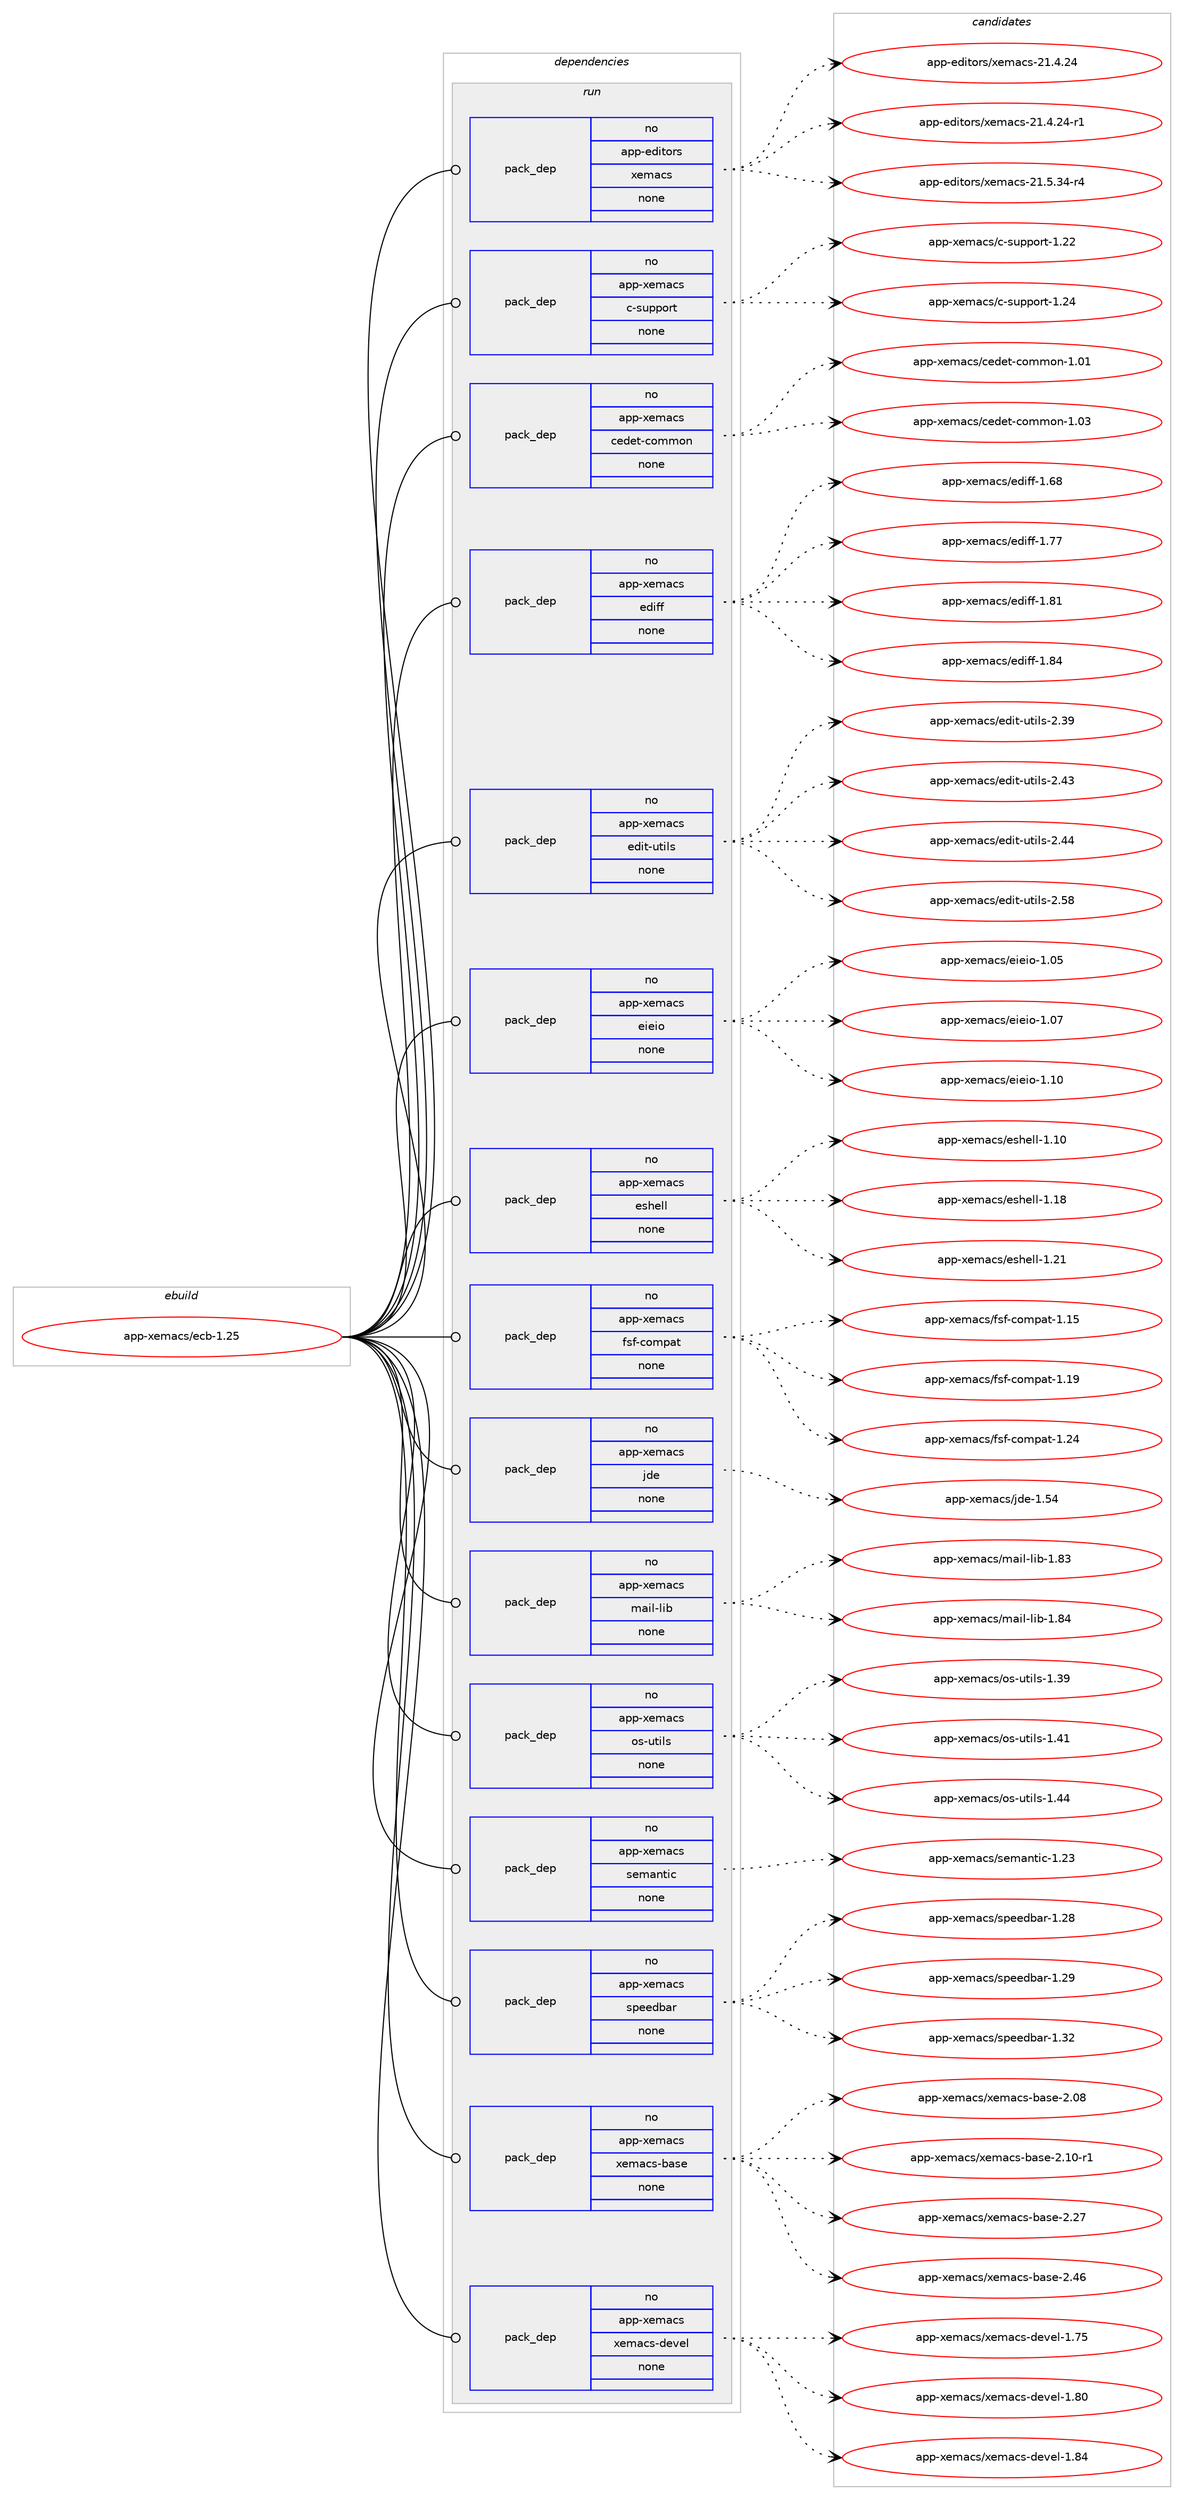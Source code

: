 digraph prolog {

# *************
# Graph options
# *************

newrank=true;
concentrate=true;
compound=true;
graph [rankdir=LR,fontname=Helvetica,fontsize=10,ranksep=1.5];#, ranksep=2.5, nodesep=0.2];
edge  [arrowhead=vee];
node  [fontname=Helvetica,fontsize=10];

# **********
# The ebuild
# **********

subgraph cluster_leftcol {
color=gray;
rank=same;
label=<<i>ebuild</i>>;
id [label="app-xemacs/ecb-1.25", color=red, width=4, href="../app-xemacs/ecb-1.25.svg"];
}

# ****************
# The dependencies
# ****************

subgraph cluster_midcol {
color=gray;
label=<<i>dependencies</i>>;
subgraph cluster_compile {
fillcolor="#eeeeee";
style=filled;
label=<<i>compile</i>>;
}
subgraph cluster_compileandrun {
fillcolor="#eeeeee";
style=filled;
label=<<i>compile and run</i>>;
}
subgraph cluster_run {
fillcolor="#eeeeee";
style=filled;
label=<<i>run</i>>;
subgraph pack937902 {
dependency1315184 [label=<<TABLE BORDER="0" CELLBORDER="1" CELLSPACING="0" CELLPADDING="4" WIDTH="220"><TR><TD ROWSPAN="6" CELLPADDING="30">pack_dep</TD></TR><TR><TD WIDTH="110">no</TD></TR><TR><TD>app-editors</TD></TR><TR><TD>xemacs</TD></TR><TR><TD>none</TD></TR><TR><TD></TD></TR></TABLE>>, shape=none, color=blue];
}
id:e -> dependency1315184:w [weight=20,style="solid",arrowhead="odot"];
subgraph pack937903 {
dependency1315185 [label=<<TABLE BORDER="0" CELLBORDER="1" CELLSPACING="0" CELLPADDING="4" WIDTH="220"><TR><TD ROWSPAN="6" CELLPADDING="30">pack_dep</TD></TR><TR><TD WIDTH="110">no</TD></TR><TR><TD>app-xemacs</TD></TR><TR><TD>c-support</TD></TR><TR><TD>none</TD></TR><TR><TD></TD></TR></TABLE>>, shape=none, color=blue];
}
id:e -> dependency1315185:w [weight=20,style="solid",arrowhead="odot"];
subgraph pack937904 {
dependency1315186 [label=<<TABLE BORDER="0" CELLBORDER="1" CELLSPACING="0" CELLPADDING="4" WIDTH="220"><TR><TD ROWSPAN="6" CELLPADDING="30">pack_dep</TD></TR><TR><TD WIDTH="110">no</TD></TR><TR><TD>app-xemacs</TD></TR><TR><TD>cedet-common</TD></TR><TR><TD>none</TD></TR><TR><TD></TD></TR></TABLE>>, shape=none, color=blue];
}
id:e -> dependency1315186:w [weight=20,style="solid",arrowhead="odot"];
subgraph pack937905 {
dependency1315187 [label=<<TABLE BORDER="0" CELLBORDER="1" CELLSPACING="0" CELLPADDING="4" WIDTH="220"><TR><TD ROWSPAN="6" CELLPADDING="30">pack_dep</TD></TR><TR><TD WIDTH="110">no</TD></TR><TR><TD>app-xemacs</TD></TR><TR><TD>ediff</TD></TR><TR><TD>none</TD></TR><TR><TD></TD></TR></TABLE>>, shape=none, color=blue];
}
id:e -> dependency1315187:w [weight=20,style="solid",arrowhead="odot"];
subgraph pack937906 {
dependency1315188 [label=<<TABLE BORDER="0" CELLBORDER="1" CELLSPACING="0" CELLPADDING="4" WIDTH="220"><TR><TD ROWSPAN="6" CELLPADDING="30">pack_dep</TD></TR><TR><TD WIDTH="110">no</TD></TR><TR><TD>app-xemacs</TD></TR><TR><TD>edit-utils</TD></TR><TR><TD>none</TD></TR><TR><TD></TD></TR></TABLE>>, shape=none, color=blue];
}
id:e -> dependency1315188:w [weight=20,style="solid",arrowhead="odot"];
subgraph pack937907 {
dependency1315189 [label=<<TABLE BORDER="0" CELLBORDER="1" CELLSPACING="0" CELLPADDING="4" WIDTH="220"><TR><TD ROWSPAN="6" CELLPADDING="30">pack_dep</TD></TR><TR><TD WIDTH="110">no</TD></TR><TR><TD>app-xemacs</TD></TR><TR><TD>eieio</TD></TR><TR><TD>none</TD></TR><TR><TD></TD></TR></TABLE>>, shape=none, color=blue];
}
id:e -> dependency1315189:w [weight=20,style="solid",arrowhead="odot"];
subgraph pack937908 {
dependency1315190 [label=<<TABLE BORDER="0" CELLBORDER="1" CELLSPACING="0" CELLPADDING="4" WIDTH="220"><TR><TD ROWSPAN="6" CELLPADDING="30">pack_dep</TD></TR><TR><TD WIDTH="110">no</TD></TR><TR><TD>app-xemacs</TD></TR><TR><TD>eshell</TD></TR><TR><TD>none</TD></TR><TR><TD></TD></TR></TABLE>>, shape=none, color=blue];
}
id:e -> dependency1315190:w [weight=20,style="solid",arrowhead="odot"];
subgraph pack937909 {
dependency1315191 [label=<<TABLE BORDER="0" CELLBORDER="1" CELLSPACING="0" CELLPADDING="4" WIDTH="220"><TR><TD ROWSPAN="6" CELLPADDING="30">pack_dep</TD></TR><TR><TD WIDTH="110">no</TD></TR><TR><TD>app-xemacs</TD></TR><TR><TD>fsf-compat</TD></TR><TR><TD>none</TD></TR><TR><TD></TD></TR></TABLE>>, shape=none, color=blue];
}
id:e -> dependency1315191:w [weight=20,style="solid",arrowhead="odot"];
subgraph pack937910 {
dependency1315192 [label=<<TABLE BORDER="0" CELLBORDER="1" CELLSPACING="0" CELLPADDING="4" WIDTH="220"><TR><TD ROWSPAN="6" CELLPADDING="30">pack_dep</TD></TR><TR><TD WIDTH="110">no</TD></TR><TR><TD>app-xemacs</TD></TR><TR><TD>jde</TD></TR><TR><TD>none</TD></TR><TR><TD></TD></TR></TABLE>>, shape=none, color=blue];
}
id:e -> dependency1315192:w [weight=20,style="solid",arrowhead="odot"];
subgraph pack937911 {
dependency1315193 [label=<<TABLE BORDER="0" CELLBORDER="1" CELLSPACING="0" CELLPADDING="4" WIDTH="220"><TR><TD ROWSPAN="6" CELLPADDING="30">pack_dep</TD></TR><TR><TD WIDTH="110">no</TD></TR><TR><TD>app-xemacs</TD></TR><TR><TD>mail-lib</TD></TR><TR><TD>none</TD></TR><TR><TD></TD></TR></TABLE>>, shape=none, color=blue];
}
id:e -> dependency1315193:w [weight=20,style="solid",arrowhead="odot"];
subgraph pack937912 {
dependency1315194 [label=<<TABLE BORDER="0" CELLBORDER="1" CELLSPACING="0" CELLPADDING="4" WIDTH="220"><TR><TD ROWSPAN="6" CELLPADDING="30">pack_dep</TD></TR><TR><TD WIDTH="110">no</TD></TR><TR><TD>app-xemacs</TD></TR><TR><TD>os-utils</TD></TR><TR><TD>none</TD></TR><TR><TD></TD></TR></TABLE>>, shape=none, color=blue];
}
id:e -> dependency1315194:w [weight=20,style="solid",arrowhead="odot"];
subgraph pack937913 {
dependency1315195 [label=<<TABLE BORDER="0" CELLBORDER="1" CELLSPACING="0" CELLPADDING="4" WIDTH="220"><TR><TD ROWSPAN="6" CELLPADDING="30">pack_dep</TD></TR><TR><TD WIDTH="110">no</TD></TR><TR><TD>app-xemacs</TD></TR><TR><TD>semantic</TD></TR><TR><TD>none</TD></TR><TR><TD></TD></TR></TABLE>>, shape=none, color=blue];
}
id:e -> dependency1315195:w [weight=20,style="solid",arrowhead="odot"];
subgraph pack937914 {
dependency1315196 [label=<<TABLE BORDER="0" CELLBORDER="1" CELLSPACING="0" CELLPADDING="4" WIDTH="220"><TR><TD ROWSPAN="6" CELLPADDING="30">pack_dep</TD></TR><TR><TD WIDTH="110">no</TD></TR><TR><TD>app-xemacs</TD></TR><TR><TD>speedbar</TD></TR><TR><TD>none</TD></TR><TR><TD></TD></TR></TABLE>>, shape=none, color=blue];
}
id:e -> dependency1315196:w [weight=20,style="solid",arrowhead="odot"];
subgraph pack937915 {
dependency1315197 [label=<<TABLE BORDER="0" CELLBORDER="1" CELLSPACING="0" CELLPADDING="4" WIDTH="220"><TR><TD ROWSPAN="6" CELLPADDING="30">pack_dep</TD></TR><TR><TD WIDTH="110">no</TD></TR><TR><TD>app-xemacs</TD></TR><TR><TD>xemacs-base</TD></TR><TR><TD>none</TD></TR><TR><TD></TD></TR></TABLE>>, shape=none, color=blue];
}
id:e -> dependency1315197:w [weight=20,style="solid",arrowhead="odot"];
subgraph pack937916 {
dependency1315198 [label=<<TABLE BORDER="0" CELLBORDER="1" CELLSPACING="0" CELLPADDING="4" WIDTH="220"><TR><TD ROWSPAN="6" CELLPADDING="30">pack_dep</TD></TR><TR><TD WIDTH="110">no</TD></TR><TR><TD>app-xemacs</TD></TR><TR><TD>xemacs-devel</TD></TR><TR><TD>none</TD></TR><TR><TD></TD></TR></TABLE>>, shape=none, color=blue];
}
id:e -> dependency1315198:w [weight=20,style="solid",arrowhead="odot"];
}
}

# **************
# The candidates
# **************

subgraph cluster_choices {
rank=same;
color=gray;
label=<<i>candidates</i>>;

subgraph choice937902 {
color=black;
nodesep=1;
choice97112112451011001051161111141154712010110997991154550494652465052 [label="app-editors/xemacs-21.4.24", color=red, width=4,href="../app-editors/xemacs-21.4.24.svg"];
choice971121124510110010511611111411547120101109979911545504946524650524511449 [label="app-editors/xemacs-21.4.24-r1", color=red, width=4,href="../app-editors/xemacs-21.4.24-r1.svg"];
choice971121124510110010511611111411547120101109979911545504946534651524511452 [label="app-editors/xemacs-21.5.34-r4", color=red, width=4,href="../app-editors/xemacs-21.5.34-r4.svg"];
dependency1315184:e -> choice97112112451011001051161111141154712010110997991154550494652465052:w [style=dotted,weight="100"];
dependency1315184:e -> choice971121124510110010511611111411547120101109979911545504946524650524511449:w [style=dotted,weight="100"];
dependency1315184:e -> choice971121124510110010511611111411547120101109979911545504946534651524511452:w [style=dotted,weight="100"];
}
subgraph choice937903 {
color=black;
nodesep=1;
choice971121124512010110997991154799451151171121121111141164549465050 [label="app-xemacs/c-support-1.22", color=red, width=4,href="../app-xemacs/c-support-1.22.svg"];
choice971121124512010110997991154799451151171121121111141164549465052 [label="app-xemacs/c-support-1.24", color=red, width=4,href="../app-xemacs/c-support-1.24.svg"];
dependency1315185:e -> choice971121124512010110997991154799451151171121121111141164549465050:w [style=dotted,weight="100"];
dependency1315185:e -> choice971121124512010110997991154799451151171121121111141164549465052:w [style=dotted,weight="100"];
}
subgraph choice937904 {
color=black;
nodesep=1;
choice97112112451201011099799115479910110010111645991111091091111104549464849 [label="app-xemacs/cedet-common-1.01", color=red, width=4,href="../app-xemacs/cedet-common-1.01.svg"];
choice97112112451201011099799115479910110010111645991111091091111104549464851 [label="app-xemacs/cedet-common-1.03", color=red, width=4,href="../app-xemacs/cedet-common-1.03.svg"];
dependency1315186:e -> choice97112112451201011099799115479910110010111645991111091091111104549464849:w [style=dotted,weight="100"];
dependency1315186:e -> choice97112112451201011099799115479910110010111645991111091091111104549464851:w [style=dotted,weight="100"];
}
subgraph choice937905 {
color=black;
nodesep=1;
choice97112112451201011099799115471011001051021024549465456 [label="app-xemacs/ediff-1.68", color=red, width=4,href="../app-xemacs/ediff-1.68.svg"];
choice97112112451201011099799115471011001051021024549465555 [label="app-xemacs/ediff-1.77", color=red, width=4,href="../app-xemacs/ediff-1.77.svg"];
choice97112112451201011099799115471011001051021024549465649 [label="app-xemacs/ediff-1.81", color=red, width=4,href="../app-xemacs/ediff-1.81.svg"];
choice97112112451201011099799115471011001051021024549465652 [label="app-xemacs/ediff-1.84", color=red, width=4,href="../app-xemacs/ediff-1.84.svg"];
dependency1315187:e -> choice97112112451201011099799115471011001051021024549465456:w [style=dotted,weight="100"];
dependency1315187:e -> choice97112112451201011099799115471011001051021024549465555:w [style=dotted,weight="100"];
dependency1315187:e -> choice97112112451201011099799115471011001051021024549465649:w [style=dotted,weight="100"];
dependency1315187:e -> choice97112112451201011099799115471011001051021024549465652:w [style=dotted,weight="100"];
}
subgraph choice937906 {
color=black;
nodesep=1;
choice9711211245120101109979911547101100105116451171161051081154550465157 [label="app-xemacs/edit-utils-2.39", color=red, width=4,href="../app-xemacs/edit-utils-2.39.svg"];
choice9711211245120101109979911547101100105116451171161051081154550465251 [label="app-xemacs/edit-utils-2.43", color=red, width=4,href="../app-xemacs/edit-utils-2.43.svg"];
choice9711211245120101109979911547101100105116451171161051081154550465252 [label="app-xemacs/edit-utils-2.44", color=red, width=4,href="../app-xemacs/edit-utils-2.44.svg"];
choice9711211245120101109979911547101100105116451171161051081154550465356 [label="app-xemacs/edit-utils-2.58", color=red, width=4,href="../app-xemacs/edit-utils-2.58.svg"];
dependency1315188:e -> choice9711211245120101109979911547101100105116451171161051081154550465157:w [style=dotted,weight="100"];
dependency1315188:e -> choice9711211245120101109979911547101100105116451171161051081154550465251:w [style=dotted,weight="100"];
dependency1315188:e -> choice9711211245120101109979911547101100105116451171161051081154550465252:w [style=dotted,weight="100"];
dependency1315188:e -> choice9711211245120101109979911547101100105116451171161051081154550465356:w [style=dotted,weight="100"];
}
subgraph choice937907 {
color=black;
nodesep=1;
choice97112112451201011099799115471011051011051114549464853 [label="app-xemacs/eieio-1.05", color=red, width=4,href="../app-xemacs/eieio-1.05.svg"];
choice97112112451201011099799115471011051011051114549464855 [label="app-xemacs/eieio-1.07", color=red, width=4,href="../app-xemacs/eieio-1.07.svg"];
choice97112112451201011099799115471011051011051114549464948 [label="app-xemacs/eieio-1.10", color=red, width=4,href="../app-xemacs/eieio-1.10.svg"];
dependency1315189:e -> choice97112112451201011099799115471011051011051114549464853:w [style=dotted,weight="100"];
dependency1315189:e -> choice97112112451201011099799115471011051011051114549464855:w [style=dotted,weight="100"];
dependency1315189:e -> choice97112112451201011099799115471011051011051114549464948:w [style=dotted,weight="100"];
}
subgraph choice937908 {
color=black;
nodesep=1;
choice97112112451201011099799115471011151041011081084549464948 [label="app-xemacs/eshell-1.10", color=red, width=4,href="../app-xemacs/eshell-1.10.svg"];
choice97112112451201011099799115471011151041011081084549464956 [label="app-xemacs/eshell-1.18", color=red, width=4,href="../app-xemacs/eshell-1.18.svg"];
choice97112112451201011099799115471011151041011081084549465049 [label="app-xemacs/eshell-1.21", color=red, width=4,href="../app-xemacs/eshell-1.21.svg"];
dependency1315190:e -> choice97112112451201011099799115471011151041011081084549464948:w [style=dotted,weight="100"];
dependency1315190:e -> choice97112112451201011099799115471011151041011081084549464956:w [style=dotted,weight="100"];
dependency1315190:e -> choice97112112451201011099799115471011151041011081084549465049:w [style=dotted,weight="100"];
}
subgraph choice937909 {
color=black;
nodesep=1;
choice97112112451201011099799115471021151024599111109112971164549464953 [label="app-xemacs/fsf-compat-1.15", color=red, width=4,href="../app-xemacs/fsf-compat-1.15.svg"];
choice97112112451201011099799115471021151024599111109112971164549464957 [label="app-xemacs/fsf-compat-1.19", color=red, width=4,href="../app-xemacs/fsf-compat-1.19.svg"];
choice97112112451201011099799115471021151024599111109112971164549465052 [label="app-xemacs/fsf-compat-1.24", color=red, width=4,href="../app-xemacs/fsf-compat-1.24.svg"];
dependency1315191:e -> choice97112112451201011099799115471021151024599111109112971164549464953:w [style=dotted,weight="100"];
dependency1315191:e -> choice97112112451201011099799115471021151024599111109112971164549464957:w [style=dotted,weight="100"];
dependency1315191:e -> choice97112112451201011099799115471021151024599111109112971164549465052:w [style=dotted,weight="100"];
}
subgraph choice937910 {
color=black;
nodesep=1;
choice97112112451201011099799115471061001014549465352 [label="app-xemacs/jde-1.54", color=red, width=4,href="../app-xemacs/jde-1.54.svg"];
dependency1315192:e -> choice97112112451201011099799115471061001014549465352:w [style=dotted,weight="100"];
}
subgraph choice937911 {
color=black;
nodesep=1;
choice97112112451201011099799115471099710510845108105984549465651 [label="app-xemacs/mail-lib-1.83", color=red, width=4,href="../app-xemacs/mail-lib-1.83.svg"];
choice97112112451201011099799115471099710510845108105984549465652 [label="app-xemacs/mail-lib-1.84", color=red, width=4,href="../app-xemacs/mail-lib-1.84.svg"];
dependency1315193:e -> choice97112112451201011099799115471099710510845108105984549465651:w [style=dotted,weight="100"];
dependency1315193:e -> choice97112112451201011099799115471099710510845108105984549465652:w [style=dotted,weight="100"];
}
subgraph choice937912 {
color=black;
nodesep=1;
choice9711211245120101109979911547111115451171161051081154549465157 [label="app-xemacs/os-utils-1.39", color=red, width=4,href="../app-xemacs/os-utils-1.39.svg"];
choice9711211245120101109979911547111115451171161051081154549465249 [label="app-xemacs/os-utils-1.41", color=red, width=4,href="../app-xemacs/os-utils-1.41.svg"];
choice9711211245120101109979911547111115451171161051081154549465252 [label="app-xemacs/os-utils-1.44", color=red, width=4,href="../app-xemacs/os-utils-1.44.svg"];
dependency1315194:e -> choice9711211245120101109979911547111115451171161051081154549465157:w [style=dotted,weight="100"];
dependency1315194:e -> choice9711211245120101109979911547111115451171161051081154549465249:w [style=dotted,weight="100"];
dependency1315194:e -> choice9711211245120101109979911547111115451171161051081154549465252:w [style=dotted,weight="100"];
}
subgraph choice937913 {
color=black;
nodesep=1;
choice971121124512010110997991154711510110997110116105994549465051 [label="app-xemacs/semantic-1.23", color=red, width=4,href="../app-xemacs/semantic-1.23.svg"];
dependency1315195:e -> choice971121124512010110997991154711510110997110116105994549465051:w [style=dotted,weight="100"];
}
subgraph choice937914 {
color=black;
nodesep=1;
choice971121124512010110997991154711511210110110098971144549465056 [label="app-xemacs/speedbar-1.28", color=red, width=4,href="../app-xemacs/speedbar-1.28.svg"];
choice971121124512010110997991154711511210110110098971144549465057 [label="app-xemacs/speedbar-1.29", color=red, width=4,href="../app-xemacs/speedbar-1.29.svg"];
choice971121124512010110997991154711511210110110098971144549465150 [label="app-xemacs/speedbar-1.32", color=red, width=4,href="../app-xemacs/speedbar-1.32.svg"];
dependency1315196:e -> choice971121124512010110997991154711511210110110098971144549465056:w [style=dotted,weight="100"];
dependency1315196:e -> choice971121124512010110997991154711511210110110098971144549465057:w [style=dotted,weight="100"];
dependency1315196:e -> choice971121124512010110997991154711511210110110098971144549465150:w [style=dotted,weight="100"];
}
subgraph choice937915 {
color=black;
nodesep=1;
choice971121124512010110997991154712010110997991154598971151014550464856 [label="app-xemacs/xemacs-base-2.08", color=red, width=4,href="../app-xemacs/xemacs-base-2.08.svg"];
choice9711211245120101109979911547120101109979911545989711510145504649484511449 [label="app-xemacs/xemacs-base-2.10-r1", color=red, width=4,href="../app-xemacs/xemacs-base-2.10-r1.svg"];
choice971121124512010110997991154712010110997991154598971151014550465055 [label="app-xemacs/xemacs-base-2.27", color=red, width=4,href="../app-xemacs/xemacs-base-2.27.svg"];
choice971121124512010110997991154712010110997991154598971151014550465254 [label="app-xemacs/xemacs-base-2.46", color=red, width=4,href="../app-xemacs/xemacs-base-2.46.svg"];
dependency1315197:e -> choice971121124512010110997991154712010110997991154598971151014550464856:w [style=dotted,weight="100"];
dependency1315197:e -> choice9711211245120101109979911547120101109979911545989711510145504649484511449:w [style=dotted,weight="100"];
dependency1315197:e -> choice971121124512010110997991154712010110997991154598971151014550465055:w [style=dotted,weight="100"];
dependency1315197:e -> choice971121124512010110997991154712010110997991154598971151014550465254:w [style=dotted,weight="100"];
}
subgraph choice937916 {
color=black;
nodesep=1;
choice97112112451201011099799115471201011099799115451001011181011084549465553 [label="app-xemacs/xemacs-devel-1.75", color=red, width=4,href="../app-xemacs/xemacs-devel-1.75.svg"];
choice97112112451201011099799115471201011099799115451001011181011084549465648 [label="app-xemacs/xemacs-devel-1.80", color=red, width=4,href="../app-xemacs/xemacs-devel-1.80.svg"];
choice97112112451201011099799115471201011099799115451001011181011084549465652 [label="app-xemacs/xemacs-devel-1.84", color=red, width=4,href="../app-xemacs/xemacs-devel-1.84.svg"];
dependency1315198:e -> choice97112112451201011099799115471201011099799115451001011181011084549465553:w [style=dotted,weight="100"];
dependency1315198:e -> choice97112112451201011099799115471201011099799115451001011181011084549465648:w [style=dotted,weight="100"];
dependency1315198:e -> choice97112112451201011099799115471201011099799115451001011181011084549465652:w [style=dotted,weight="100"];
}
}

}
